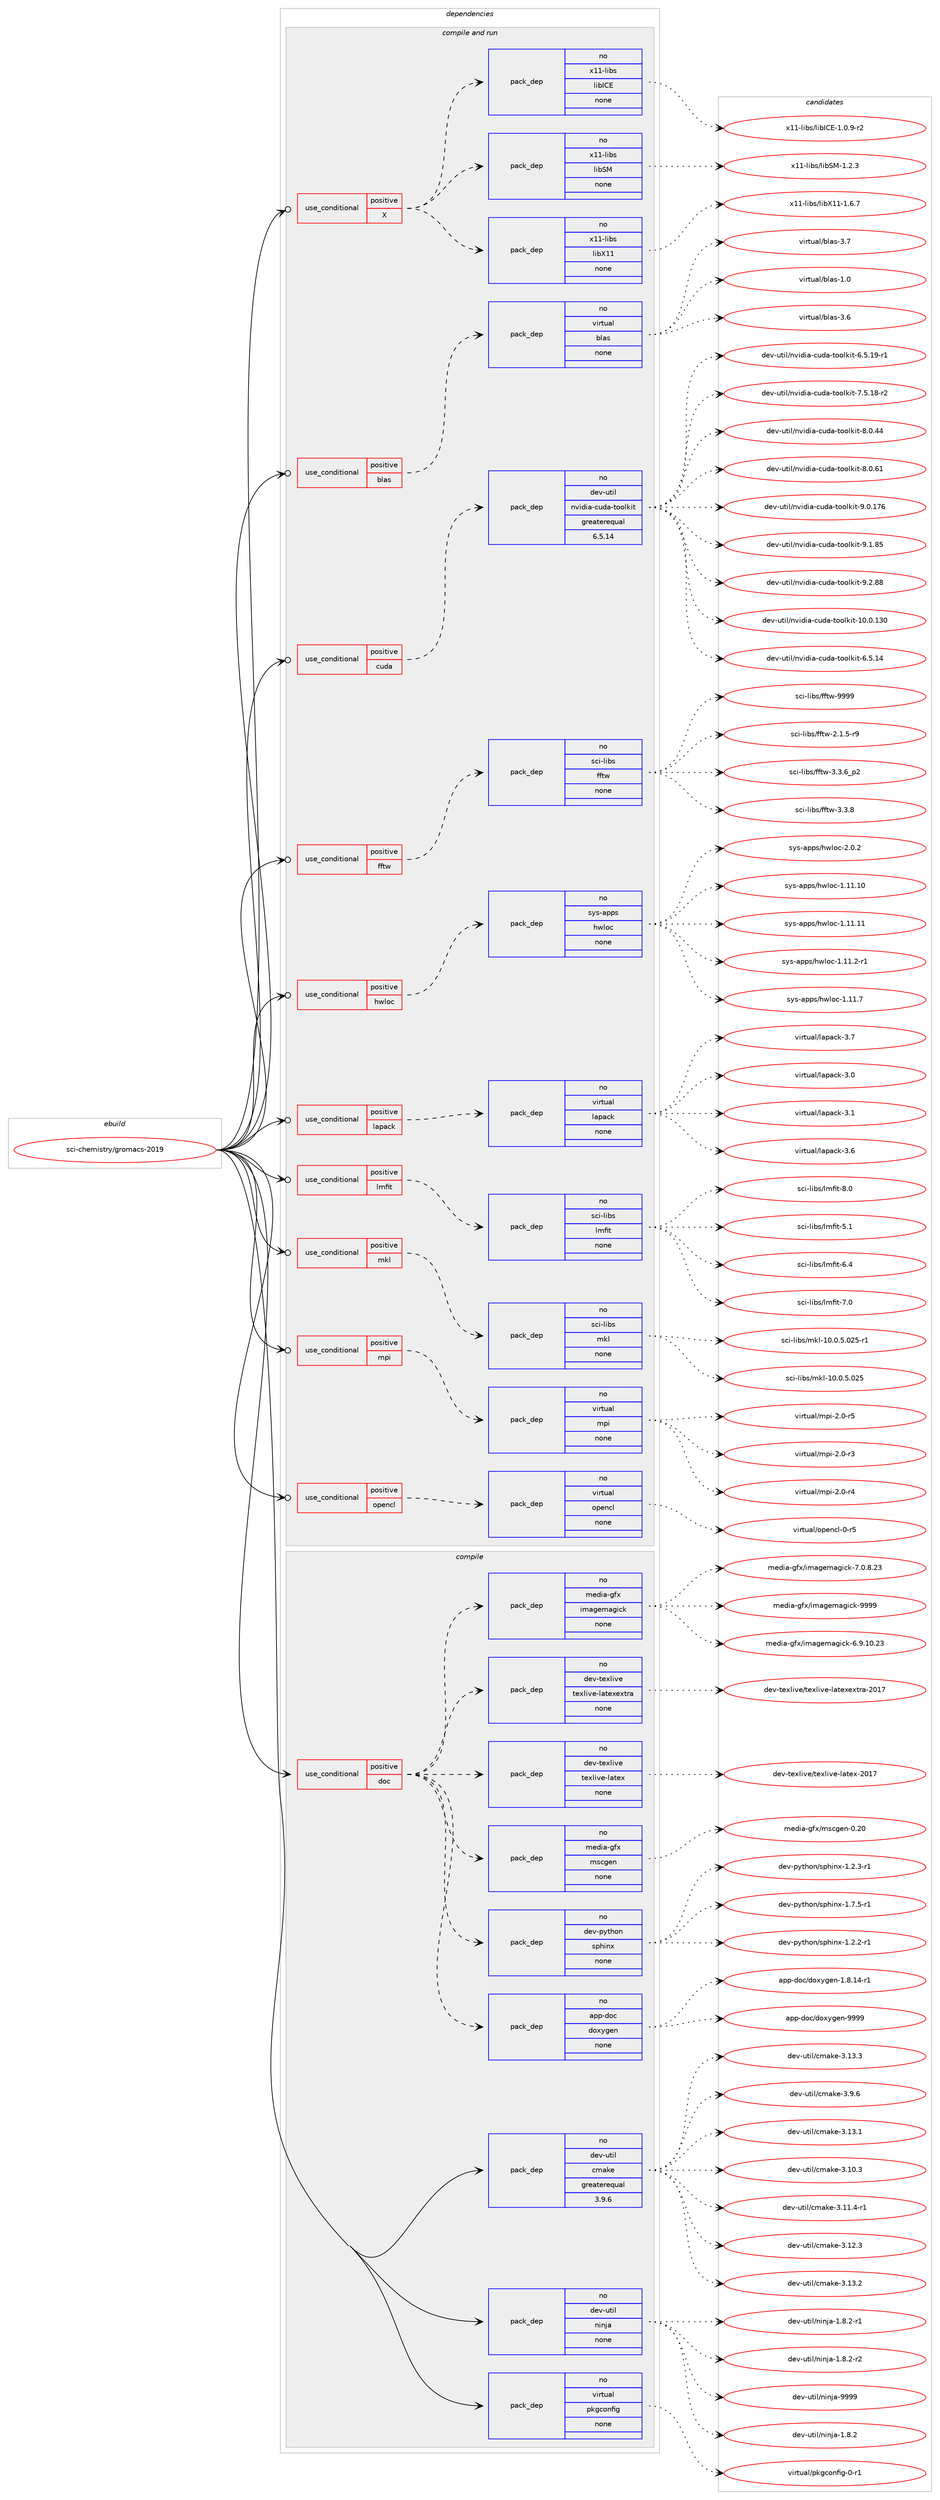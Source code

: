 digraph prolog {

# *************
# Graph options
# *************

newrank=true;
concentrate=true;
compound=true;
graph [rankdir=LR,fontname=Helvetica,fontsize=10,ranksep=1.5];#, ranksep=2.5, nodesep=0.2];
edge  [arrowhead=vee];
node  [fontname=Helvetica,fontsize=10];

# **********
# The ebuild
# **********

subgraph cluster_leftcol {
color=gray;
rank=same;
label=<<i>ebuild</i>>;
id [label="sci-chemistry/gromacs-2019", color=red, width=4, href="../sci-chemistry/gromacs-2019.svg"];
}

# ****************
# The dependencies
# ****************

subgraph cluster_midcol {
color=gray;
label=<<i>dependencies</i>>;
subgraph cluster_compile {
fillcolor="#eeeeee";
style=filled;
label=<<i>compile</i>>;
subgraph cond933 {
dependency5060 [label=<<TABLE BORDER="0" CELLBORDER="1" CELLSPACING="0" CELLPADDING="4"><TR><TD ROWSPAN="3" CELLPADDING="10">use_conditional</TD></TR><TR><TD>positive</TD></TR><TR><TD>doc</TD></TR></TABLE>>, shape=none, color=red];
subgraph pack3991 {
dependency5061 [label=<<TABLE BORDER="0" CELLBORDER="1" CELLSPACING="0" CELLPADDING="4" WIDTH="220"><TR><TD ROWSPAN="6" CELLPADDING="30">pack_dep</TD></TR><TR><TD WIDTH="110">no</TD></TR><TR><TD>app-doc</TD></TR><TR><TD>doxygen</TD></TR><TR><TD>none</TD></TR><TR><TD></TD></TR></TABLE>>, shape=none, color=blue];
}
dependency5060:e -> dependency5061:w [weight=20,style="dashed",arrowhead="vee"];
subgraph pack3992 {
dependency5062 [label=<<TABLE BORDER="0" CELLBORDER="1" CELLSPACING="0" CELLPADDING="4" WIDTH="220"><TR><TD ROWSPAN="6" CELLPADDING="30">pack_dep</TD></TR><TR><TD WIDTH="110">no</TD></TR><TR><TD>dev-python</TD></TR><TR><TD>sphinx</TD></TR><TR><TD>none</TD></TR><TR><TD></TD></TR></TABLE>>, shape=none, color=blue];
}
dependency5060:e -> dependency5062:w [weight=20,style="dashed",arrowhead="vee"];
subgraph pack3993 {
dependency5063 [label=<<TABLE BORDER="0" CELLBORDER="1" CELLSPACING="0" CELLPADDING="4" WIDTH="220"><TR><TD ROWSPAN="6" CELLPADDING="30">pack_dep</TD></TR><TR><TD WIDTH="110">no</TD></TR><TR><TD>media-gfx</TD></TR><TR><TD>mscgen</TD></TR><TR><TD>none</TD></TR><TR><TD></TD></TR></TABLE>>, shape=none, color=blue];
}
dependency5060:e -> dependency5063:w [weight=20,style="dashed",arrowhead="vee"];
subgraph pack3994 {
dependency5064 [label=<<TABLE BORDER="0" CELLBORDER="1" CELLSPACING="0" CELLPADDING="4" WIDTH="220"><TR><TD ROWSPAN="6" CELLPADDING="30">pack_dep</TD></TR><TR><TD WIDTH="110">no</TD></TR><TR><TD>dev-texlive</TD></TR><TR><TD>texlive-latex</TD></TR><TR><TD>none</TD></TR><TR><TD></TD></TR></TABLE>>, shape=none, color=blue];
}
dependency5060:e -> dependency5064:w [weight=20,style="dashed",arrowhead="vee"];
subgraph pack3995 {
dependency5065 [label=<<TABLE BORDER="0" CELLBORDER="1" CELLSPACING="0" CELLPADDING="4" WIDTH="220"><TR><TD ROWSPAN="6" CELLPADDING="30">pack_dep</TD></TR><TR><TD WIDTH="110">no</TD></TR><TR><TD>dev-texlive</TD></TR><TR><TD>texlive-latexextra</TD></TR><TR><TD>none</TD></TR><TR><TD></TD></TR></TABLE>>, shape=none, color=blue];
}
dependency5060:e -> dependency5065:w [weight=20,style="dashed",arrowhead="vee"];
subgraph pack3996 {
dependency5066 [label=<<TABLE BORDER="0" CELLBORDER="1" CELLSPACING="0" CELLPADDING="4" WIDTH="220"><TR><TD ROWSPAN="6" CELLPADDING="30">pack_dep</TD></TR><TR><TD WIDTH="110">no</TD></TR><TR><TD>media-gfx</TD></TR><TR><TD>imagemagick</TD></TR><TR><TD>none</TD></TR><TR><TD></TD></TR></TABLE>>, shape=none, color=blue];
}
dependency5060:e -> dependency5066:w [weight=20,style="dashed",arrowhead="vee"];
}
id:e -> dependency5060:w [weight=20,style="solid",arrowhead="vee"];
subgraph pack3997 {
dependency5067 [label=<<TABLE BORDER="0" CELLBORDER="1" CELLSPACING="0" CELLPADDING="4" WIDTH="220"><TR><TD ROWSPAN="6" CELLPADDING="30">pack_dep</TD></TR><TR><TD WIDTH="110">no</TD></TR><TR><TD>dev-util</TD></TR><TR><TD>cmake</TD></TR><TR><TD>greaterequal</TD></TR><TR><TD>3.9.6</TD></TR></TABLE>>, shape=none, color=blue];
}
id:e -> dependency5067:w [weight=20,style="solid",arrowhead="vee"];
subgraph pack3998 {
dependency5068 [label=<<TABLE BORDER="0" CELLBORDER="1" CELLSPACING="0" CELLPADDING="4" WIDTH="220"><TR><TD ROWSPAN="6" CELLPADDING="30">pack_dep</TD></TR><TR><TD WIDTH="110">no</TD></TR><TR><TD>dev-util</TD></TR><TR><TD>ninja</TD></TR><TR><TD>none</TD></TR><TR><TD></TD></TR></TABLE>>, shape=none, color=blue];
}
id:e -> dependency5068:w [weight=20,style="solid",arrowhead="vee"];
subgraph pack3999 {
dependency5069 [label=<<TABLE BORDER="0" CELLBORDER="1" CELLSPACING="0" CELLPADDING="4" WIDTH="220"><TR><TD ROWSPAN="6" CELLPADDING="30">pack_dep</TD></TR><TR><TD WIDTH="110">no</TD></TR><TR><TD>virtual</TD></TR><TR><TD>pkgconfig</TD></TR><TR><TD>none</TD></TR><TR><TD></TD></TR></TABLE>>, shape=none, color=blue];
}
id:e -> dependency5069:w [weight=20,style="solid",arrowhead="vee"];
}
subgraph cluster_compileandrun {
fillcolor="#eeeeee";
style=filled;
label=<<i>compile and run</i>>;
subgraph cond934 {
dependency5070 [label=<<TABLE BORDER="0" CELLBORDER="1" CELLSPACING="0" CELLPADDING="4"><TR><TD ROWSPAN="3" CELLPADDING="10">use_conditional</TD></TR><TR><TD>positive</TD></TR><TR><TD>X</TD></TR></TABLE>>, shape=none, color=red];
subgraph pack4000 {
dependency5071 [label=<<TABLE BORDER="0" CELLBORDER="1" CELLSPACING="0" CELLPADDING="4" WIDTH="220"><TR><TD ROWSPAN="6" CELLPADDING="30">pack_dep</TD></TR><TR><TD WIDTH="110">no</TD></TR><TR><TD>x11-libs</TD></TR><TR><TD>libX11</TD></TR><TR><TD>none</TD></TR><TR><TD></TD></TR></TABLE>>, shape=none, color=blue];
}
dependency5070:e -> dependency5071:w [weight=20,style="dashed",arrowhead="vee"];
subgraph pack4001 {
dependency5072 [label=<<TABLE BORDER="0" CELLBORDER="1" CELLSPACING="0" CELLPADDING="4" WIDTH="220"><TR><TD ROWSPAN="6" CELLPADDING="30">pack_dep</TD></TR><TR><TD WIDTH="110">no</TD></TR><TR><TD>x11-libs</TD></TR><TR><TD>libSM</TD></TR><TR><TD>none</TD></TR><TR><TD></TD></TR></TABLE>>, shape=none, color=blue];
}
dependency5070:e -> dependency5072:w [weight=20,style="dashed",arrowhead="vee"];
subgraph pack4002 {
dependency5073 [label=<<TABLE BORDER="0" CELLBORDER="1" CELLSPACING="0" CELLPADDING="4" WIDTH="220"><TR><TD ROWSPAN="6" CELLPADDING="30">pack_dep</TD></TR><TR><TD WIDTH="110">no</TD></TR><TR><TD>x11-libs</TD></TR><TR><TD>libICE</TD></TR><TR><TD>none</TD></TR><TR><TD></TD></TR></TABLE>>, shape=none, color=blue];
}
dependency5070:e -> dependency5073:w [weight=20,style="dashed",arrowhead="vee"];
}
id:e -> dependency5070:w [weight=20,style="solid",arrowhead="odotvee"];
subgraph cond935 {
dependency5074 [label=<<TABLE BORDER="0" CELLBORDER="1" CELLSPACING="0" CELLPADDING="4"><TR><TD ROWSPAN="3" CELLPADDING="10">use_conditional</TD></TR><TR><TD>positive</TD></TR><TR><TD>blas</TD></TR></TABLE>>, shape=none, color=red];
subgraph pack4003 {
dependency5075 [label=<<TABLE BORDER="0" CELLBORDER="1" CELLSPACING="0" CELLPADDING="4" WIDTH="220"><TR><TD ROWSPAN="6" CELLPADDING="30">pack_dep</TD></TR><TR><TD WIDTH="110">no</TD></TR><TR><TD>virtual</TD></TR><TR><TD>blas</TD></TR><TR><TD>none</TD></TR><TR><TD></TD></TR></TABLE>>, shape=none, color=blue];
}
dependency5074:e -> dependency5075:w [weight=20,style="dashed",arrowhead="vee"];
}
id:e -> dependency5074:w [weight=20,style="solid",arrowhead="odotvee"];
subgraph cond936 {
dependency5076 [label=<<TABLE BORDER="0" CELLBORDER="1" CELLSPACING="0" CELLPADDING="4"><TR><TD ROWSPAN="3" CELLPADDING="10">use_conditional</TD></TR><TR><TD>positive</TD></TR><TR><TD>cuda</TD></TR></TABLE>>, shape=none, color=red];
subgraph pack4004 {
dependency5077 [label=<<TABLE BORDER="0" CELLBORDER="1" CELLSPACING="0" CELLPADDING="4" WIDTH="220"><TR><TD ROWSPAN="6" CELLPADDING="30">pack_dep</TD></TR><TR><TD WIDTH="110">no</TD></TR><TR><TD>dev-util</TD></TR><TR><TD>nvidia-cuda-toolkit</TD></TR><TR><TD>greaterequal</TD></TR><TR><TD>6.5.14</TD></TR></TABLE>>, shape=none, color=blue];
}
dependency5076:e -> dependency5077:w [weight=20,style="dashed",arrowhead="vee"];
}
id:e -> dependency5076:w [weight=20,style="solid",arrowhead="odotvee"];
subgraph cond937 {
dependency5078 [label=<<TABLE BORDER="0" CELLBORDER="1" CELLSPACING="0" CELLPADDING="4"><TR><TD ROWSPAN="3" CELLPADDING="10">use_conditional</TD></TR><TR><TD>positive</TD></TR><TR><TD>fftw</TD></TR></TABLE>>, shape=none, color=red];
subgraph pack4005 {
dependency5079 [label=<<TABLE BORDER="0" CELLBORDER="1" CELLSPACING="0" CELLPADDING="4" WIDTH="220"><TR><TD ROWSPAN="6" CELLPADDING="30">pack_dep</TD></TR><TR><TD WIDTH="110">no</TD></TR><TR><TD>sci-libs</TD></TR><TR><TD>fftw</TD></TR><TR><TD>none</TD></TR><TR><TD></TD></TR></TABLE>>, shape=none, color=blue];
}
dependency5078:e -> dependency5079:w [weight=20,style="dashed",arrowhead="vee"];
}
id:e -> dependency5078:w [weight=20,style="solid",arrowhead="odotvee"];
subgraph cond938 {
dependency5080 [label=<<TABLE BORDER="0" CELLBORDER="1" CELLSPACING="0" CELLPADDING="4"><TR><TD ROWSPAN="3" CELLPADDING="10">use_conditional</TD></TR><TR><TD>positive</TD></TR><TR><TD>hwloc</TD></TR></TABLE>>, shape=none, color=red];
subgraph pack4006 {
dependency5081 [label=<<TABLE BORDER="0" CELLBORDER="1" CELLSPACING="0" CELLPADDING="4" WIDTH="220"><TR><TD ROWSPAN="6" CELLPADDING="30">pack_dep</TD></TR><TR><TD WIDTH="110">no</TD></TR><TR><TD>sys-apps</TD></TR><TR><TD>hwloc</TD></TR><TR><TD>none</TD></TR><TR><TD></TD></TR></TABLE>>, shape=none, color=blue];
}
dependency5080:e -> dependency5081:w [weight=20,style="dashed",arrowhead="vee"];
}
id:e -> dependency5080:w [weight=20,style="solid",arrowhead="odotvee"];
subgraph cond939 {
dependency5082 [label=<<TABLE BORDER="0" CELLBORDER="1" CELLSPACING="0" CELLPADDING="4"><TR><TD ROWSPAN="3" CELLPADDING="10">use_conditional</TD></TR><TR><TD>positive</TD></TR><TR><TD>lapack</TD></TR></TABLE>>, shape=none, color=red];
subgraph pack4007 {
dependency5083 [label=<<TABLE BORDER="0" CELLBORDER="1" CELLSPACING="0" CELLPADDING="4" WIDTH="220"><TR><TD ROWSPAN="6" CELLPADDING="30">pack_dep</TD></TR><TR><TD WIDTH="110">no</TD></TR><TR><TD>virtual</TD></TR><TR><TD>lapack</TD></TR><TR><TD>none</TD></TR><TR><TD></TD></TR></TABLE>>, shape=none, color=blue];
}
dependency5082:e -> dependency5083:w [weight=20,style="dashed",arrowhead="vee"];
}
id:e -> dependency5082:w [weight=20,style="solid",arrowhead="odotvee"];
subgraph cond940 {
dependency5084 [label=<<TABLE BORDER="0" CELLBORDER="1" CELLSPACING="0" CELLPADDING="4"><TR><TD ROWSPAN="3" CELLPADDING="10">use_conditional</TD></TR><TR><TD>positive</TD></TR><TR><TD>lmfit</TD></TR></TABLE>>, shape=none, color=red];
subgraph pack4008 {
dependency5085 [label=<<TABLE BORDER="0" CELLBORDER="1" CELLSPACING="0" CELLPADDING="4" WIDTH="220"><TR><TD ROWSPAN="6" CELLPADDING="30">pack_dep</TD></TR><TR><TD WIDTH="110">no</TD></TR><TR><TD>sci-libs</TD></TR><TR><TD>lmfit</TD></TR><TR><TD>none</TD></TR><TR><TD></TD></TR></TABLE>>, shape=none, color=blue];
}
dependency5084:e -> dependency5085:w [weight=20,style="dashed",arrowhead="vee"];
}
id:e -> dependency5084:w [weight=20,style="solid",arrowhead="odotvee"];
subgraph cond941 {
dependency5086 [label=<<TABLE BORDER="0" CELLBORDER="1" CELLSPACING="0" CELLPADDING="4"><TR><TD ROWSPAN="3" CELLPADDING="10">use_conditional</TD></TR><TR><TD>positive</TD></TR><TR><TD>mkl</TD></TR></TABLE>>, shape=none, color=red];
subgraph pack4009 {
dependency5087 [label=<<TABLE BORDER="0" CELLBORDER="1" CELLSPACING="0" CELLPADDING="4" WIDTH="220"><TR><TD ROWSPAN="6" CELLPADDING="30">pack_dep</TD></TR><TR><TD WIDTH="110">no</TD></TR><TR><TD>sci-libs</TD></TR><TR><TD>mkl</TD></TR><TR><TD>none</TD></TR><TR><TD></TD></TR></TABLE>>, shape=none, color=blue];
}
dependency5086:e -> dependency5087:w [weight=20,style="dashed",arrowhead="vee"];
}
id:e -> dependency5086:w [weight=20,style="solid",arrowhead="odotvee"];
subgraph cond942 {
dependency5088 [label=<<TABLE BORDER="0" CELLBORDER="1" CELLSPACING="0" CELLPADDING="4"><TR><TD ROWSPAN="3" CELLPADDING="10">use_conditional</TD></TR><TR><TD>positive</TD></TR><TR><TD>mpi</TD></TR></TABLE>>, shape=none, color=red];
subgraph pack4010 {
dependency5089 [label=<<TABLE BORDER="0" CELLBORDER="1" CELLSPACING="0" CELLPADDING="4" WIDTH="220"><TR><TD ROWSPAN="6" CELLPADDING="30">pack_dep</TD></TR><TR><TD WIDTH="110">no</TD></TR><TR><TD>virtual</TD></TR><TR><TD>mpi</TD></TR><TR><TD>none</TD></TR><TR><TD></TD></TR></TABLE>>, shape=none, color=blue];
}
dependency5088:e -> dependency5089:w [weight=20,style="dashed",arrowhead="vee"];
}
id:e -> dependency5088:w [weight=20,style="solid",arrowhead="odotvee"];
subgraph cond943 {
dependency5090 [label=<<TABLE BORDER="0" CELLBORDER="1" CELLSPACING="0" CELLPADDING="4"><TR><TD ROWSPAN="3" CELLPADDING="10">use_conditional</TD></TR><TR><TD>positive</TD></TR><TR><TD>opencl</TD></TR></TABLE>>, shape=none, color=red];
subgraph pack4011 {
dependency5091 [label=<<TABLE BORDER="0" CELLBORDER="1" CELLSPACING="0" CELLPADDING="4" WIDTH="220"><TR><TD ROWSPAN="6" CELLPADDING="30">pack_dep</TD></TR><TR><TD WIDTH="110">no</TD></TR><TR><TD>virtual</TD></TR><TR><TD>opencl</TD></TR><TR><TD>none</TD></TR><TR><TD></TD></TR></TABLE>>, shape=none, color=blue];
}
dependency5090:e -> dependency5091:w [weight=20,style="dashed",arrowhead="vee"];
}
id:e -> dependency5090:w [weight=20,style="solid",arrowhead="odotvee"];
}
subgraph cluster_run {
fillcolor="#eeeeee";
style=filled;
label=<<i>run</i>>;
}
}

# **************
# The candidates
# **************

subgraph cluster_choices {
rank=same;
color=gray;
label=<<i>candidates</i>>;

subgraph choice3991 {
color=black;
nodesep=1;
choice97112112451001119947100111120121103101110454946564649524511449 [label="app-doc/doxygen-1.8.14-r1", color=red, width=4,href="../app-doc/doxygen-1.8.14-r1.svg"];
choice971121124510011199471001111201211031011104557575757 [label="app-doc/doxygen-9999", color=red, width=4,href="../app-doc/doxygen-9999.svg"];
dependency5061:e -> choice97112112451001119947100111120121103101110454946564649524511449:w [style=dotted,weight="100"];
dependency5061:e -> choice971121124510011199471001111201211031011104557575757:w [style=dotted,weight="100"];
}
subgraph choice3992 {
color=black;
nodesep=1;
choice10010111845112121116104111110471151121041051101204549465046504511449 [label="dev-python/sphinx-1.2.2-r1", color=red, width=4,href="../dev-python/sphinx-1.2.2-r1.svg"];
choice10010111845112121116104111110471151121041051101204549465046514511449 [label="dev-python/sphinx-1.2.3-r1", color=red, width=4,href="../dev-python/sphinx-1.2.3-r1.svg"];
choice10010111845112121116104111110471151121041051101204549465546534511449 [label="dev-python/sphinx-1.7.5-r1", color=red, width=4,href="../dev-python/sphinx-1.7.5-r1.svg"];
dependency5062:e -> choice10010111845112121116104111110471151121041051101204549465046504511449:w [style=dotted,weight="100"];
dependency5062:e -> choice10010111845112121116104111110471151121041051101204549465046514511449:w [style=dotted,weight="100"];
dependency5062:e -> choice10010111845112121116104111110471151121041051101204549465546534511449:w [style=dotted,weight="100"];
}
subgraph choice3993 {
color=black;
nodesep=1;
choice109101100105974510310212047109115991031011104548465048 [label="media-gfx/mscgen-0.20", color=red, width=4,href="../media-gfx/mscgen-0.20.svg"];
dependency5063:e -> choice109101100105974510310212047109115991031011104548465048:w [style=dotted,weight="100"];
}
subgraph choice3994 {
color=black;
nodesep=1;
choice100101118451161011201081051181014711610112010810511810145108971161011204550484955 [label="dev-texlive/texlive-latex-2017", color=red, width=4,href="../dev-texlive/texlive-latex-2017.svg"];
dependency5064:e -> choice100101118451161011201081051181014711610112010810511810145108971161011204550484955:w [style=dotted,weight="100"];
}
subgraph choice3995 {
color=black;
nodesep=1;
choice10010111845116101120108105118101471161011201081051181014510897116101120101120116114974550484955 [label="dev-texlive/texlive-latexextra-2017", color=red, width=4,href="../dev-texlive/texlive-latexextra-2017.svg"];
dependency5065:e -> choice10010111845116101120108105118101471161011201081051181014510897116101120101120116114974550484955:w [style=dotted,weight="100"];
}
subgraph choice3996 {
color=black;
nodesep=1;
choice10910110010597451031021204710510997103101109971031059910745544657464948465051 [label="media-gfx/imagemagick-6.9.10.23", color=red, width=4,href="../media-gfx/imagemagick-6.9.10.23.svg"];
choice109101100105974510310212047105109971031011099710310599107455546484656465051 [label="media-gfx/imagemagick-7.0.8.23", color=red, width=4,href="../media-gfx/imagemagick-7.0.8.23.svg"];
choice1091011001059745103102120471051099710310110997103105991074557575757 [label="media-gfx/imagemagick-9999", color=red, width=4,href="../media-gfx/imagemagick-9999.svg"];
dependency5066:e -> choice10910110010597451031021204710510997103101109971031059910745544657464948465051:w [style=dotted,weight="100"];
dependency5066:e -> choice109101100105974510310212047105109971031011099710310599107455546484656465051:w [style=dotted,weight="100"];
dependency5066:e -> choice1091011001059745103102120471051099710310110997103105991074557575757:w [style=dotted,weight="100"];
}
subgraph choice3997 {
color=black;
nodesep=1;
choice1001011184511711610510847991099710710145514649514649 [label="dev-util/cmake-3.13.1", color=red, width=4,href="../dev-util/cmake-3.13.1.svg"];
choice1001011184511711610510847991099710710145514649484651 [label="dev-util/cmake-3.10.3", color=red, width=4,href="../dev-util/cmake-3.10.3.svg"];
choice10010111845117116105108479910997107101455146494946524511449 [label="dev-util/cmake-3.11.4-r1", color=red, width=4,href="../dev-util/cmake-3.11.4-r1.svg"];
choice1001011184511711610510847991099710710145514649504651 [label="dev-util/cmake-3.12.3", color=red, width=4,href="../dev-util/cmake-3.12.3.svg"];
choice1001011184511711610510847991099710710145514649514650 [label="dev-util/cmake-3.13.2", color=red, width=4,href="../dev-util/cmake-3.13.2.svg"];
choice1001011184511711610510847991099710710145514649514651 [label="dev-util/cmake-3.13.3", color=red, width=4,href="../dev-util/cmake-3.13.3.svg"];
choice10010111845117116105108479910997107101455146574654 [label="dev-util/cmake-3.9.6", color=red, width=4,href="../dev-util/cmake-3.9.6.svg"];
dependency5067:e -> choice1001011184511711610510847991099710710145514649514649:w [style=dotted,weight="100"];
dependency5067:e -> choice1001011184511711610510847991099710710145514649484651:w [style=dotted,weight="100"];
dependency5067:e -> choice10010111845117116105108479910997107101455146494946524511449:w [style=dotted,weight="100"];
dependency5067:e -> choice1001011184511711610510847991099710710145514649504651:w [style=dotted,weight="100"];
dependency5067:e -> choice1001011184511711610510847991099710710145514649514650:w [style=dotted,weight="100"];
dependency5067:e -> choice1001011184511711610510847991099710710145514649514651:w [style=dotted,weight="100"];
dependency5067:e -> choice10010111845117116105108479910997107101455146574654:w [style=dotted,weight="100"];
}
subgraph choice3998 {
color=black;
nodesep=1;
choice100101118451171161051084711010511010697454946564650 [label="dev-util/ninja-1.8.2", color=red, width=4,href="../dev-util/ninja-1.8.2.svg"];
choice1001011184511711610510847110105110106974549465646504511449 [label="dev-util/ninja-1.8.2-r1", color=red, width=4,href="../dev-util/ninja-1.8.2-r1.svg"];
choice1001011184511711610510847110105110106974549465646504511450 [label="dev-util/ninja-1.8.2-r2", color=red, width=4,href="../dev-util/ninja-1.8.2-r2.svg"];
choice1001011184511711610510847110105110106974557575757 [label="dev-util/ninja-9999", color=red, width=4,href="../dev-util/ninja-9999.svg"];
dependency5068:e -> choice100101118451171161051084711010511010697454946564650:w [style=dotted,weight="100"];
dependency5068:e -> choice1001011184511711610510847110105110106974549465646504511449:w [style=dotted,weight="100"];
dependency5068:e -> choice1001011184511711610510847110105110106974549465646504511450:w [style=dotted,weight="100"];
dependency5068:e -> choice1001011184511711610510847110105110106974557575757:w [style=dotted,weight="100"];
}
subgraph choice3999 {
color=black;
nodesep=1;
choice11810511411611797108471121071039911111010210510345484511449 [label="virtual/pkgconfig-0-r1", color=red, width=4,href="../virtual/pkgconfig-0-r1.svg"];
dependency5069:e -> choice11810511411611797108471121071039911111010210510345484511449:w [style=dotted,weight="100"];
}
subgraph choice4000 {
color=black;
nodesep=1;
choice120494945108105981154710810598884949454946544655 [label="x11-libs/libX11-1.6.7", color=red, width=4,href="../x11-libs/libX11-1.6.7.svg"];
dependency5071:e -> choice120494945108105981154710810598884949454946544655:w [style=dotted,weight="100"];
}
subgraph choice4001 {
color=black;
nodesep=1;
choice1204949451081059811547108105988377454946504651 [label="x11-libs/libSM-1.2.3", color=red, width=4,href="../x11-libs/libSM-1.2.3.svg"];
dependency5072:e -> choice1204949451081059811547108105988377454946504651:w [style=dotted,weight="100"];
}
subgraph choice4002 {
color=black;
nodesep=1;
choice1204949451081059811547108105987367694549464846574511450 [label="x11-libs/libICE-1.0.9-r2", color=red, width=4,href="../x11-libs/libICE-1.0.9-r2.svg"];
dependency5073:e -> choice1204949451081059811547108105987367694549464846574511450:w [style=dotted,weight="100"];
}
subgraph choice4003 {
color=black;
nodesep=1;
choice1181051141161179710847981089711545494648 [label="virtual/blas-1.0", color=red, width=4,href="../virtual/blas-1.0.svg"];
choice1181051141161179710847981089711545514654 [label="virtual/blas-3.6", color=red, width=4,href="../virtual/blas-3.6.svg"];
choice1181051141161179710847981089711545514655 [label="virtual/blas-3.7", color=red, width=4,href="../virtual/blas-3.7.svg"];
dependency5075:e -> choice1181051141161179710847981089711545494648:w [style=dotted,weight="100"];
dependency5075:e -> choice1181051141161179710847981089711545514654:w [style=dotted,weight="100"];
dependency5075:e -> choice1181051141161179710847981089711545514655:w [style=dotted,weight="100"];
}
subgraph choice4004 {
color=black;
nodesep=1;
choice10010111845117116105108471101181051001059745991171009745116111111108107105116454948464846495148 [label="dev-util/nvidia-cuda-toolkit-10.0.130", color=red, width=4,href="../dev-util/nvidia-cuda-toolkit-10.0.130.svg"];
choice1001011184511711610510847110118105100105974599117100974511611111110810710511645544653464952 [label="dev-util/nvidia-cuda-toolkit-6.5.14", color=red, width=4,href="../dev-util/nvidia-cuda-toolkit-6.5.14.svg"];
choice10010111845117116105108471101181051001059745991171009745116111111108107105116455446534649574511449 [label="dev-util/nvidia-cuda-toolkit-6.5.19-r1", color=red, width=4,href="../dev-util/nvidia-cuda-toolkit-6.5.19-r1.svg"];
choice10010111845117116105108471101181051001059745991171009745116111111108107105116455546534649564511450 [label="dev-util/nvidia-cuda-toolkit-7.5.18-r2", color=red, width=4,href="../dev-util/nvidia-cuda-toolkit-7.5.18-r2.svg"];
choice1001011184511711610510847110118105100105974599117100974511611111110810710511645564648465252 [label="dev-util/nvidia-cuda-toolkit-8.0.44", color=red, width=4,href="../dev-util/nvidia-cuda-toolkit-8.0.44.svg"];
choice1001011184511711610510847110118105100105974599117100974511611111110810710511645564648465449 [label="dev-util/nvidia-cuda-toolkit-8.0.61", color=red, width=4,href="../dev-util/nvidia-cuda-toolkit-8.0.61.svg"];
choice100101118451171161051084711011810510010597459911710097451161111111081071051164557464846495554 [label="dev-util/nvidia-cuda-toolkit-9.0.176", color=red, width=4,href="../dev-util/nvidia-cuda-toolkit-9.0.176.svg"];
choice1001011184511711610510847110118105100105974599117100974511611111110810710511645574649465653 [label="dev-util/nvidia-cuda-toolkit-9.1.85", color=red, width=4,href="../dev-util/nvidia-cuda-toolkit-9.1.85.svg"];
choice1001011184511711610510847110118105100105974599117100974511611111110810710511645574650465656 [label="dev-util/nvidia-cuda-toolkit-9.2.88", color=red, width=4,href="../dev-util/nvidia-cuda-toolkit-9.2.88.svg"];
dependency5077:e -> choice10010111845117116105108471101181051001059745991171009745116111111108107105116454948464846495148:w [style=dotted,weight="100"];
dependency5077:e -> choice1001011184511711610510847110118105100105974599117100974511611111110810710511645544653464952:w [style=dotted,weight="100"];
dependency5077:e -> choice10010111845117116105108471101181051001059745991171009745116111111108107105116455446534649574511449:w [style=dotted,weight="100"];
dependency5077:e -> choice10010111845117116105108471101181051001059745991171009745116111111108107105116455546534649564511450:w [style=dotted,weight="100"];
dependency5077:e -> choice1001011184511711610510847110118105100105974599117100974511611111110810710511645564648465252:w [style=dotted,weight="100"];
dependency5077:e -> choice1001011184511711610510847110118105100105974599117100974511611111110810710511645564648465449:w [style=dotted,weight="100"];
dependency5077:e -> choice100101118451171161051084711011810510010597459911710097451161111111081071051164557464846495554:w [style=dotted,weight="100"];
dependency5077:e -> choice1001011184511711610510847110118105100105974599117100974511611111110810710511645574649465653:w [style=dotted,weight="100"];
dependency5077:e -> choice1001011184511711610510847110118105100105974599117100974511611111110810710511645574650465656:w [style=dotted,weight="100"];
}
subgraph choice4005 {
color=black;
nodesep=1;
choice115991054510810598115471021021161194550464946534511457 [label="sci-libs/fftw-2.1.5-r9", color=red, width=4,href="../sci-libs/fftw-2.1.5-r9.svg"];
choice115991054510810598115471021021161194551465146549511250 [label="sci-libs/fftw-3.3.6_p2", color=red, width=4,href="../sci-libs/fftw-3.3.6_p2.svg"];
choice11599105451081059811547102102116119455146514656 [label="sci-libs/fftw-3.3.8", color=red, width=4,href="../sci-libs/fftw-3.3.8.svg"];
choice115991054510810598115471021021161194557575757 [label="sci-libs/fftw-9999", color=red, width=4,href="../sci-libs/fftw-9999.svg"];
dependency5079:e -> choice115991054510810598115471021021161194550464946534511457:w [style=dotted,weight="100"];
dependency5079:e -> choice115991054510810598115471021021161194551465146549511250:w [style=dotted,weight="100"];
dependency5079:e -> choice11599105451081059811547102102116119455146514656:w [style=dotted,weight="100"];
dependency5079:e -> choice115991054510810598115471021021161194557575757:w [style=dotted,weight="100"];
}
subgraph choice4006 {
color=black;
nodesep=1;
choice115121115459711211211547104119108111994549464949464948 [label="sys-apps/hwloc-1.11.10", color=red, width=4,href="../sys-apps/hwloc-1.11.10.svg"];
choice115121115459711211211547104119108111994549464949464949 [label="sys-apps/hwloc-1.11.11", color=red, width=4,href="../sys-apps/hwloc-1.11.11.svg"];
choice11512111545971121121154710411910811199454946494946504511449 [label="sys-apps/hwloc-1.11.2-r1", color=red, width=4,href="../sys-apps/hwloc-1.11.2-r1.svg"];
choice1151211154597112112115471041191081119945494649494655 [label="sys-apps/hwloc-1.11.7", color=red, width=4,href="../sys-apps/hwloc-1.11.7.svg"];
choice11512111545971121121154710411910811199455046484650 [label="sys-apps/hwloc-2.0.2", color=red, width=4,href="../sys-apps/hwloc-2.0.2.svg"];
dependency5081:e -> choice115121115459711211211547104119108111994549464949464948:w [style=dotted,weight="100"];
dependency5081:e -> choice115121115459711211211547104119108111994549464949464949:w [style=dotted,weight="100"];
dependency5081:e -> choice11512111545971121121154710411910811199454946494946504511449:w [style=dotted,weight="100"];
dependency5081:e -> choice1151211154597112112115471041191081119945494649494655:w [style=dotted,weight="100"];
dependency5081:e -> choice11512111545971121121154710411910811199455046484650:w [style=dotted,weight="100"];
}
subgraph choice4007 {
color=black;
nodesep=1;
choice118105114116117971084710897112979910745514648 [label="virtual/lapack-3.0", color=red, width=4,href="../virtual/lapack-3.0.svg"];
choice118105114116117971084710897112979910745514649 [label="virtual/lapack-3.1", color=red, width=4,href="../virtual/lapack-3.1.svg"];
choice118105114116117971084710897112979910745514654 [label="virtual/lapack-3.6", color=red, width=4,href="../virtual/lapack-3.6.svg"];
choice118105114116117971084710897112979910745514655 [label="virtual/lapack-3.7", color=red, width=4,href="../virtual/lapack-3.7.svg"];
dependency5083:e -> choice118105114116117971084710897112979910745514648:w [style=dotted,weight="100"];
dependency5083:e -> choice118105114116117971084710897112979910745514649:w [style=dotted,weight="100"];
dependency5083:e -> choice118105114116117971084710897112979910745514654:w [style=dotted,weight="100"];
dependency5083:e -> choice118105114116117971084710897112979910745514655:w [style=dotted,weight="100"];
}
subgraph choice4008 {
color=black;
nodesep=1;
choice1159910545108105981154710810910210511645534649 [label="sci-libs/lmfit-5.1", color=red, width=4,href="../sci-libs/lmfit-5.1.svg"];
choice1159910545108105981154710810910210511645544652 [label="sci-libs/lmfit-6.4", color=red, width=4,href="../sci-libs/lmfit-6.4.svg"];
choice1159910545108105981154710810910210511645554648 [label="sci-libs/lmfit-7.0", color=red, width=4,href="../sci-libs/lmfit-7.0.svg"];
choice1159910545108105981154710810910210511645564648 [label="sci-libs/lmfit-8.0", color=red, width=4,href="../sci-libs/lmfit-8.0.svg"];
dependency5085:e -> choice1159910545108105981154710810910210511645534649:w [style=dotted,weight="100"];
dependency5085:e -> choice1159910545108105981154710810910210511645544652:w [style=dotted,weight="100"];
dependency5085:e -> choice1159910545108105981154710810910210511645554648:w [style=dotted,weight="100"];
dependency5085:e -> choice1159910545108105981154710810910210511645564648:w [style=dotted,weight="100"];
}
subgraph choice4009 {
color=black;
nodesep=1;
choice115991054510810598115471091071084549484648465346485053 [label="sci-libs/mkl-10.0.5.025", color=red, width=4,href="../sci-libs/mkl-10.0.5.025.svg"];
choice1159910545108105981154710910710845494846484653464850534511449 [label="sci-libs/mkl-10.0.5.025-r1", color=red, width=4,href="../sci-libs/mkl-10.0.5.025-r1.svg"];
dependency5087:e -> choice115991054510810598115471091071084549484648465346485053:w [style=dotted,weight="100"];
dependency5087:e -> choice1159910545108105981154710910710845494846484653464850534511449:w [style=dotted,weight="100"];
}
subgraph choice4010 {
color=black;
nodesep=1;
choice1181051141161179710847109112105455046484511451 [label="virtual/mpi-2.0-r3", color=red, width=4,href="../virtual/mpi-2.0-r3.svg"];
choice1181051141161179710847109112105455046484511452 [label="virtual/mpi-2.0-r4", color=red, width=4,href="../virtual/mpi-2.0-r4.svg"];
choice1181051141161179710847109112105455046484511453 [label="virtual/mpi-2.0-r5", color=red, width=4,href="../virtual/mpi-2.0-r5.svg"];
dependency5089:e -> choice1181051141161179710847109112105455046484511451:w [style=dotted,weight="100"];
dependency5089:e -> choice1181051141161179710847109112105455046484511452:w [style=dotted,weight="100"];
dependency5089:e -> choice1181051141161179710847109112105455046484511453:w [style=dotted,weight="100"];
}
subgraph choice4011 {
color=black;
nodesep=1;
choice11810511411611797108471111121011109910845484511453 [label="virtual/opencl-0-r5", color=red, width=4,href="../virtual/opencl-0-r5.svg"];
dependency5091:e -> choice11810511411611797108471111121011109910845484511453:w [style=dotted,weight="100"];
}
}

}
